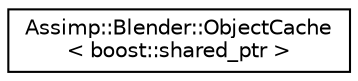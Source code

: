 digraph "Graphical Class Hierarchy"
{
  edge [fontname="Helvetica",fontsize="10",labelfontname="Helvetica",labelfontsize="10"];
  node [fontname="Helvetica",fontsize="10",shape=record];
  rankdir="LR";
  Node1 [label="Assimp::Blender::ObjectCache\l\< boost::shared_ptr \>",height=0.2,width=0.4,color="black", fillcolor="white", style="filled",URL="$singleton_assimp_1_1_blender_1_1_object_cache.html"];
}

